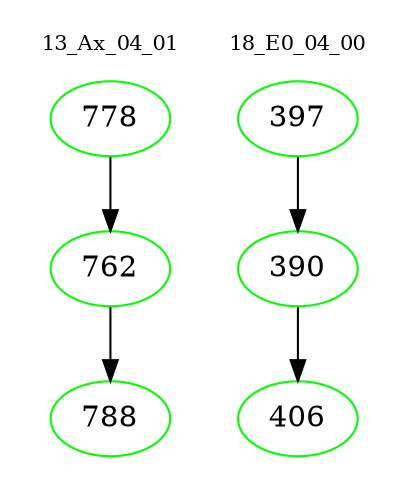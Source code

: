 digraph{
subgraph cluster_0 {
color = white
label = "13_Ax_04_01";
fontsize=10;
T0_778 [label="778", color="green"]
T0_778 -> T0_762 [color="black"]
T0_762 [label="762", color="green"]
T0_762 -> T0_788 [color="black"]
T0_788 [label="788", color="green"]
}
subgraph cluster_1 {
color = white
label = "18_E0_04_00";
fontsize=10;
T1_397 [label="397", color="green"]
T1_397 -> T1_390 [color="black"]
T1_390 [label="390", color="green"]
T1_390 -> T1_406 [color="black"]
T1_406 [label="406", color="green"]
}
}

